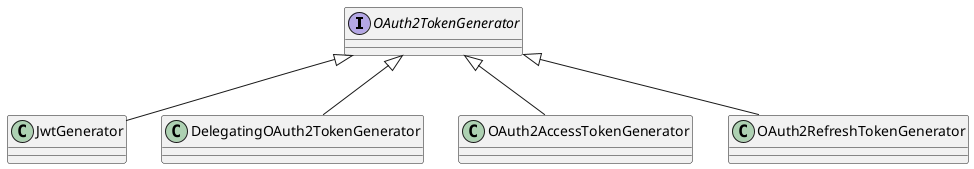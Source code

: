 @startuml
'https://plantuml.com/class-diagram

interface OAuth2TokenGenerator
class JwtGenerator

OAuth2TokenGenerator <|-- JwtGenerator
OAuth2TokenGenerator <|-- DelegatingOAuth2TokenGenerator
OAuth2TokenGenerator <|-- OAuth2AccessTokenGenerator
OAuth2TokenGenerator <|-- OAuth2RefreshTokenGenerator

@enduml